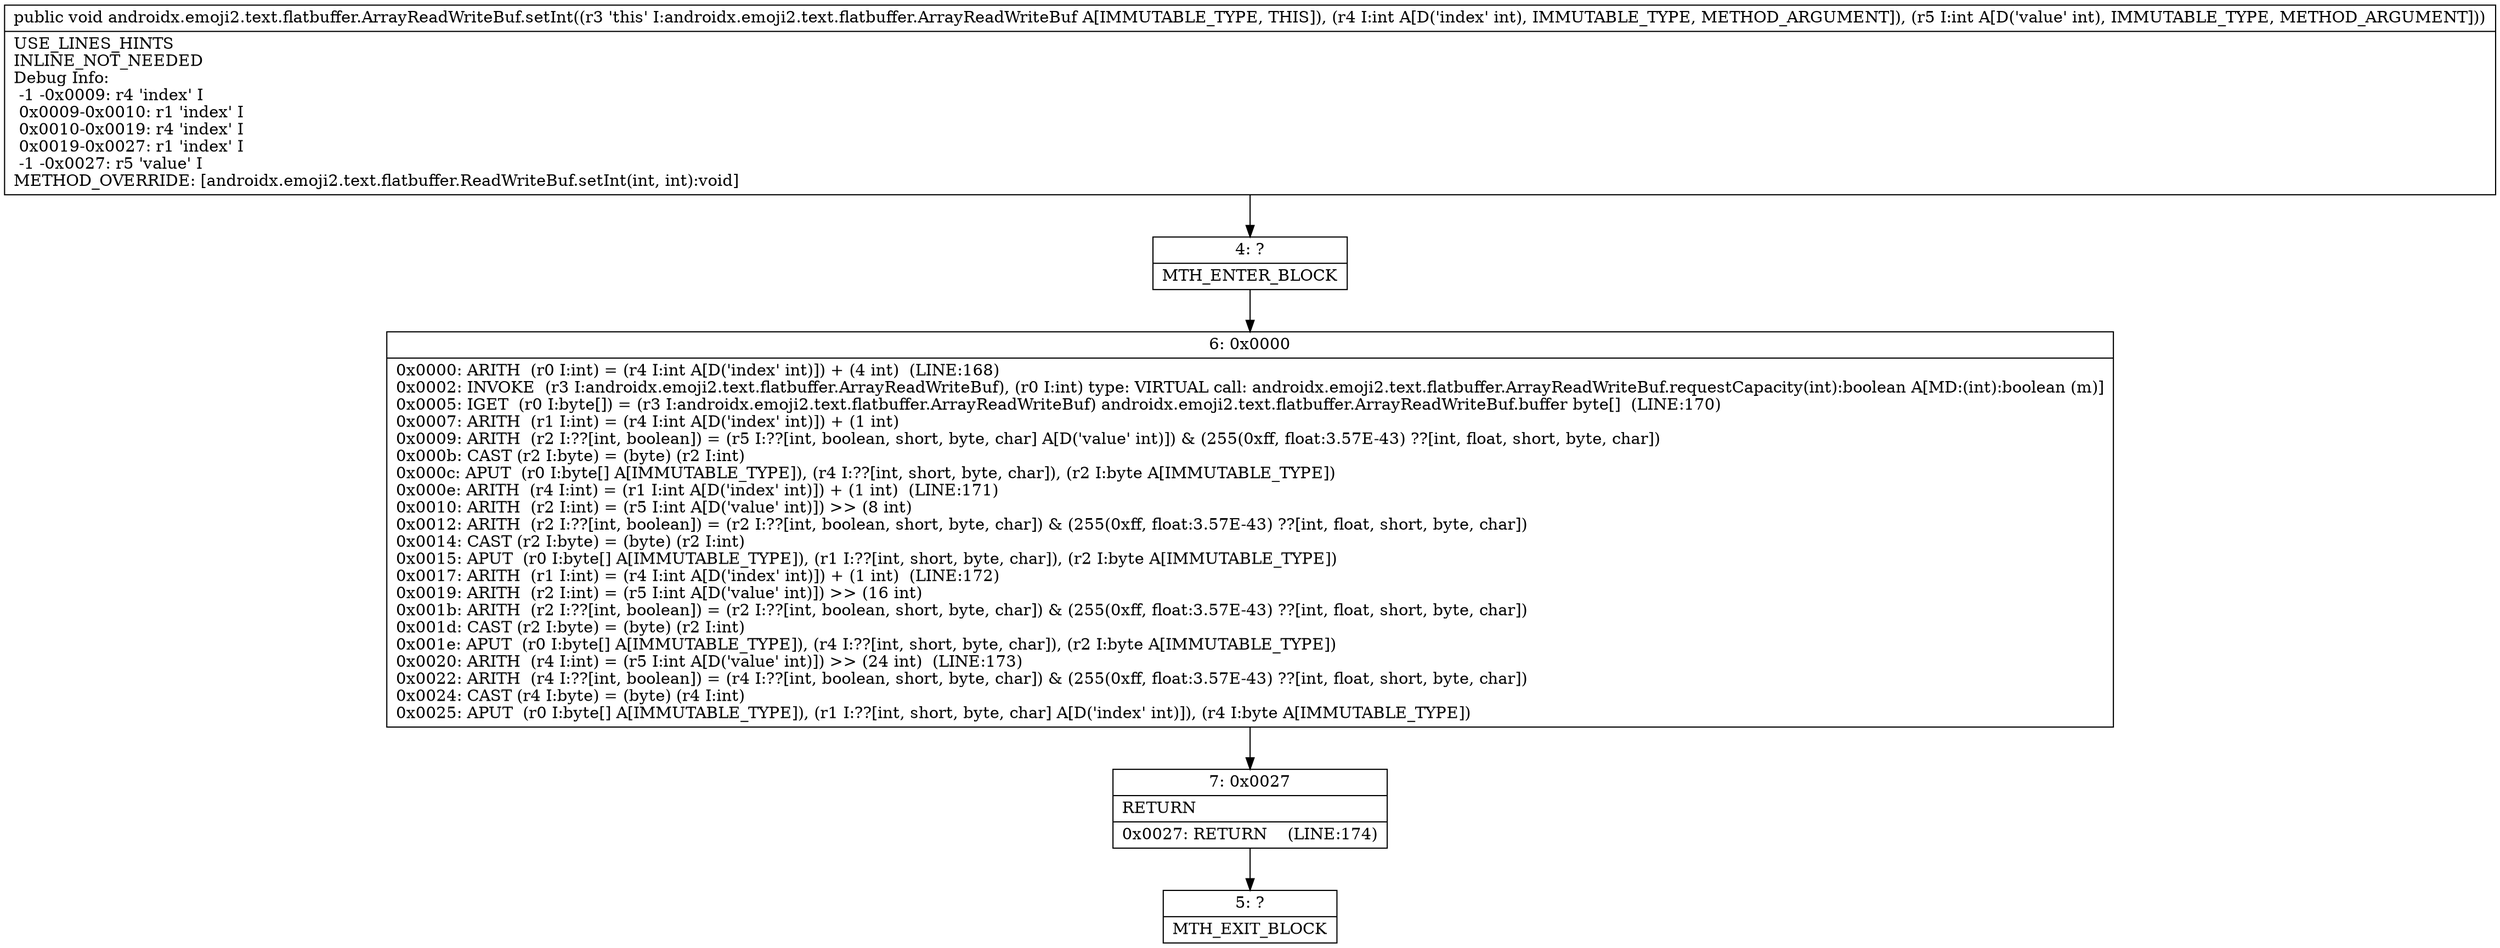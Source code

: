 digraph "CFG forandroidx.emoji2.text.flatbuffer.ArrayReadWriteBuf.setInt(II)V" {
Node_4 [shape=record,label="{4\:\ ?|MTH_ENTER_BLOCK\l}"];
Node_6 [shape=record,label="{6\:\ 0x0000|0x0000: ARITH  (r0 I:int) = (r4 I:int A[D('index' int)]) + (4 int)  (LINE:168)\l0x0002: INVOKE  (r3 I:androidx.emoji2.text.flatbuffer.ArrayReadWriteBuf), (r0 I:int) type: VIRTUAL call: androidx.emoji2.text.flatbuffer.ArrayReadWriteBuf.requestCapacity(int):boolean A[MD:(int):boolean (m)]\l0x0005: IGET  (r0 I:byte[]) = (r3 I:androidx.emoji2.text.flatbuffer.ArrayReadWriteBuf) androidx.emoji2.text.flatbuffer.ArrayReadWriteBuf.buffer byte[]  (LINE:170)\l0x0007: ARITH  (r1 I:int) = (r4 I:int A[D('index' int)]) + (1 int) \l0x0009: ARITH  (r2 I:??[int, boolean]) = (r5 I:??[int, boolean, short, byte, char] A[D('value' int)]) & (255(0xff, float:3.57E\-43) ??[int, float, short, byte, char]) \l0x000b: CAST (r2 I:byte) = (byte) (r2 I:int) \l0x000c: APUT  (r0 I:byte[] A[IMMUTABLE_TYPE]), (r4 I:??[int, short, byte, char]), (r2 I:byte A[IMMUTABLE_TYPE]) \l0x000e: ARITH  (r4 I:int) = (r1 I:int A[D('index' int)]) + (1 int)  (LINE:171)\l0x0010: ARITH  (r2 I:int) = (r5 I:int A[D('value' int)]) \>\> (8 int) \l0x0012: ARITH  (r2 I:??[int, boolean]) = (r2 I:??[int, boolean, short, byte, char]) & (255(0xff, float:3.57E\-43) ??[int, float, short, byte, char]) \l0x0014: CAST (r2 I:byte) = (byte) (r2 I:int) \l0x0015: APUT  (r0 I:byte[] A[IMMUTABLE_TYPE]), (r1 I:??[int, short, byte, char]), (r2 I:byte A[IMMUTABLE_TYPE]) \l0x0017: ARITH  (r1 I:int) = (r4 I:int A[D('index' int)]) + (1 int)  (LINE:172)\l0x0019: ARITH  (r2 I:int) = (r5 I:int A[D('value' int)]) \>\> (16 int) \l0x001b: ARITH  (r2 I:??[int, boolean]) = (r2 I:??[int, boolean, short, byte, char]) & (255(0xff, float:3.57E\-43) ??[int, float, short, byte, char]) \l0x001d: CAST (r2 I:byte) = (byte) (r2 I:int) \l0x001e: APUT  (r0 I:byte[] A[IMMUTABLE_TYPE]), (r4 I:??[int, short, byte, char]), (r2 I:byte A[IMMUTABLE_TYPE]) \l0x0020: ARITH  (r4 I:int) = (r5 I:int A[D('value' int)]) \>\> (24 int)  (LINE:173)\l0x0022: ARITH  (r4 I:??[int, boolean]) = (r4 I:??[int, boolean, short, byte, char]) & (255(0xff, float:3.57E\-43) ??[int, float, short, byte, char]) \l0x0024: CAST (r4 I:byte) = (byte) (r4 I:int) \l0x0025: APUT  (r0 I:byte[] A[IMMUTABLE_TYPE]), (r1 I:??[int, short, byte, char] A[D('index' int)]), (r4 I:byte A[IMMUTABLE_TYPE]) \l}"];
Node_7 [shape=record,label="{7\:\ 0x0027|RETURN\l|0x0027: RETURN    (LINE:174)\l}"];
Node_5 [shape=record,label="{5\:\ ?|MTH_EXIT_BLOCK\l}"];
MethodNode[shape=record,label="{public void androidx.emoji2.text.flatbuffer.ArrayReadWriteBuf.setInt((r3 'this' I:androidx.emoji2.text.flatbuffer.ArrayReadWriteBuf A[IMMUTABLE_TYPE, THIS]), (r4 I:int A[D('index' int), IMMUTABLE_TYPE, METHOD_ARGUMENT]), (r5 I:int A[D('value' int), IMMUTABLE_TYPE, METHOD_ARGUMENT]))  | USE_LINES_HINTS\lINLINE_NOT_NEEDED\lDebug Info:\l  \-1 \-0x0009: r4 'index' I\l  0x0009\-0x0010: r1 'index' I\l  0x0010\-0x0019: r4 'index' I\l  0x0019\-0x0027: r1 'index' I\l  \-1 \-0x0027: r5 'value' I\lMETHOD_OVERRIDE: [androidx.emoji2.text.flatbuffer.ReadWriteBuf.setInt(int, int):void]\l}"];
MethodNode -> Node_4;Node_4 -> Node_6;
Node_6 -> Node_7;
Node_7 -> Node_5;
}

